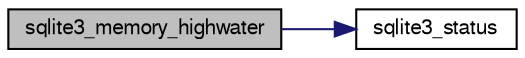 digraph "sqlite3_memory_highwater"
{
  edge [fontname="FreeSans",fontsize="10",labelfontname="FreeSans",labelfontsize="10"];
  node [fontname="FreeSans",fontsize="10",shape=record];
  rankdir="LR";
  Node43569 [label="sqlite3_memory_highwater",height=0.2,width=0.4,color="black", fillcolor="grey75", style="filled", fontcolor="black"];
  Node43569 -> Node43570 [color="midnightblue",fontsize="10",style="solid",fontname="FreeSans"];
  Node43570 [label="sqlite3_status",height=0.2,width=0.4,color="black", fillcolor="white", style="filled",URL="$sqlite3_8c.html#ac74c51c2111f457b2cd463f0bdf88f86"];
}
